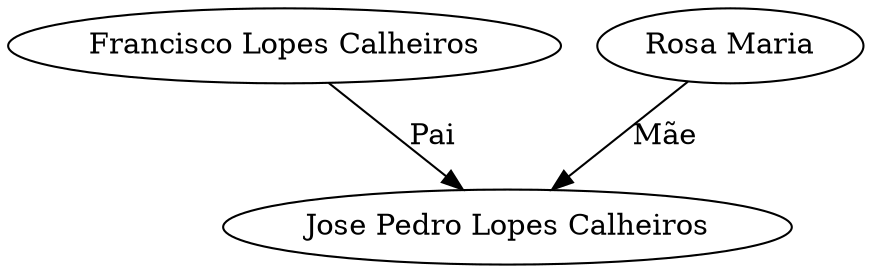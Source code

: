 digraph G {
	"Francisco Lopes Calheiros" -> "Jose Pedro Lopes Calheiros" [label=Pai]
	"Rosa Maria" -> "Jose Pedro Lopes Calheiros" [label="Mãe"]
}
